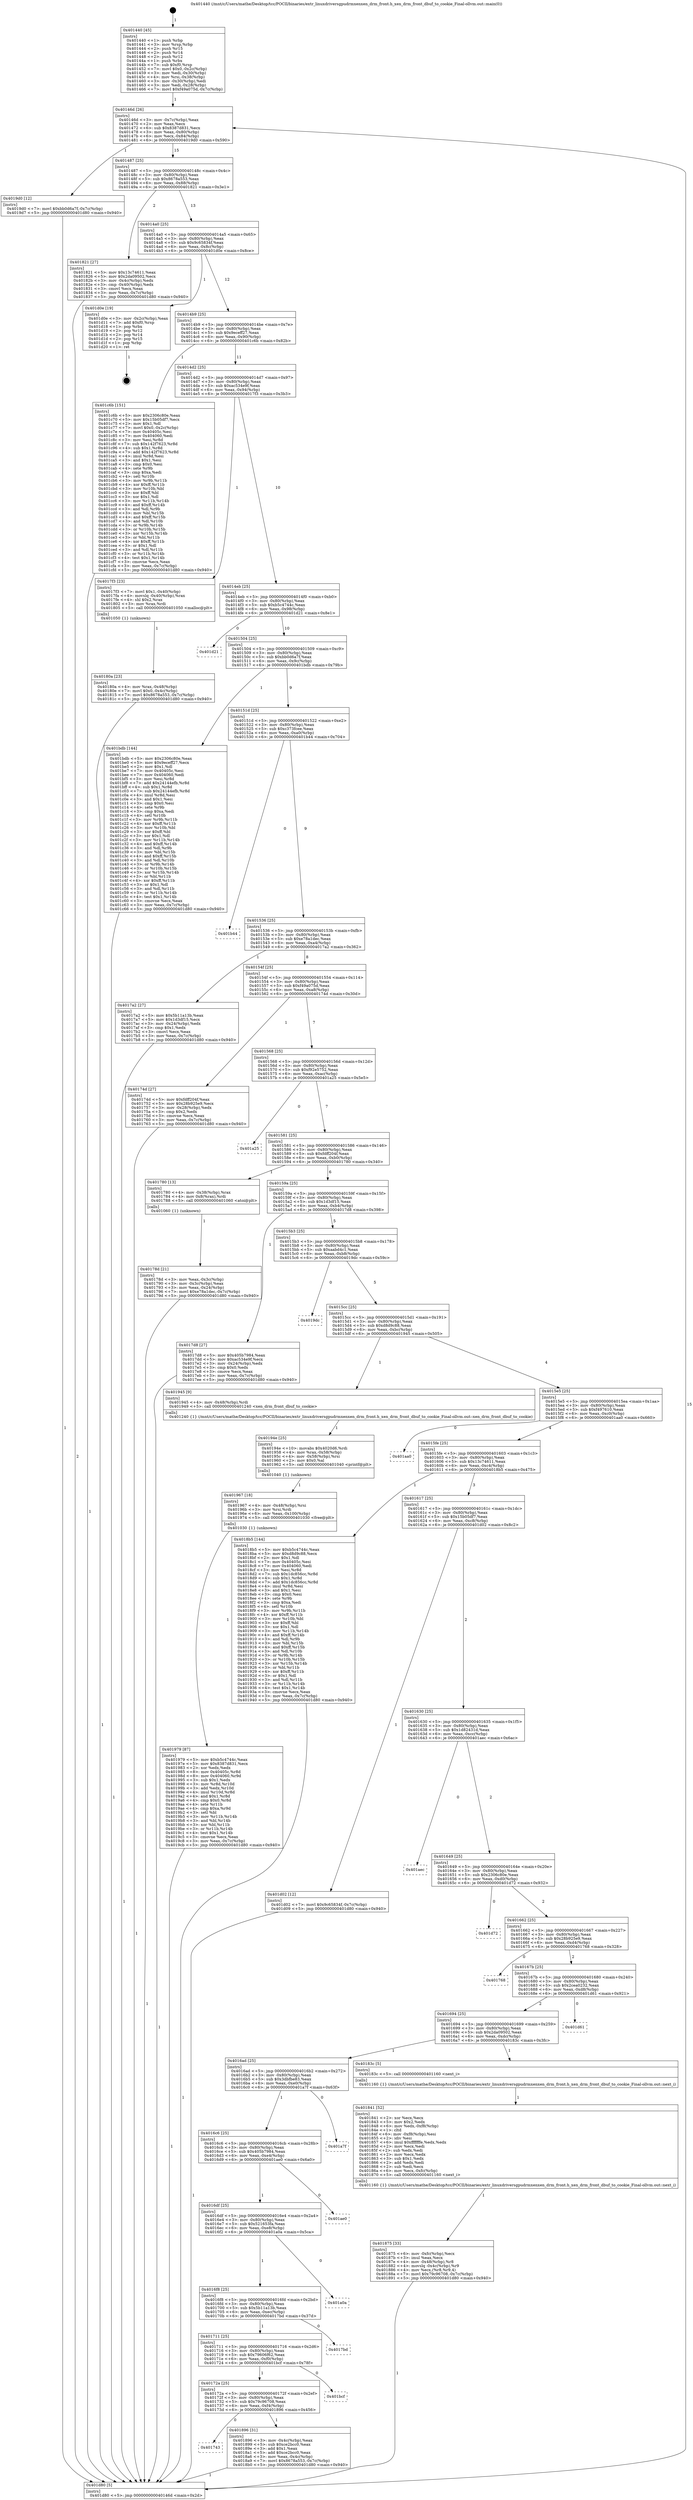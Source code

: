 digraph "0x401440" {
  label = "0x401440 (/mnt/c/Users/mathe/Desktop/tcc/POCII/binaries/extr_linuxdriversgpudrmxenxen_drm_front.h_xen_drm_front_dbuf_to_cookie_Final-ollvm.out::main(0))"
  labelloc = "t"
  node[shape=record]

  Entry [label="",width=0.3,height=0.3,shape=circle,fillcolor=black,style=filled]
  "0x40146d" [label="{
     0x40146d [26]\l
     | [instrs]\l
     &nbsp;&nbsp;0x40146d \<+3\>: mov -0x7c(%rbp),%eax\l
     &nbsp;&nbsp;0x401470 \<+2\>: mov %eax,%ecx\l
     &nbsp;&nbsp;0x401472 \<+6\>: sub $0x8387d831,%ecx\l
     &nbsp;&nbsp;0x401478 \<+3\>: mov %eax,-0x80(%rbp)\l
     &nbsp;&nbsp;0x40147b \<+6\>: mov %ecx,-0x84(%rbp)\l
     &nbsp;&nbsp;0x401481 \<+6\>: je 00000000004019d0 \<main+0x590\>\l
  }"]
  "0x4019d0" [label="{
     0x4019d0 [12]\l
     | [instrs]\l
     &nbsp;&nbsp;0x4019d0 \<+7\>: movl $0xbb0d6a7f,-0x7c(%rbp)\l
     &nbsp;&nbsp;0x4019d7 \<+5\>: jmp 0000000000401d80 \<main+0x940\>\l
  }"]
  "0x401487" [label="{
     0x401487 [25]\l
     | [instrs]\l
     &nbsp;&nbsp;0x401487 \<+5\>: jmp 000000000040148c \<main+0x4c\>\l
     &nbsp;&nbsp;0x40148c \<+3\>: mov -0x80(%rbp),%eax\l
     &nbsp;&nbsp;0x40148f \<+5\>: sub $0x8678a553,%eax\l
     &nbsp;&nbsp;0x401494 \<+6\>: mov %eax,-0x88(%rbp)\l
     &nbsp;&nbsp;0x40149a \<+6\>: je 0000000000401821 \<main+0x3e1\>\l
  }"]
  Exit [label="",width=0.3,height=0.3,shape=circle,fillcolor=black,style=filled,peripheries=2]
  "0x401821" [label="{
     0x401821 [27]\l
     | [instrs]\l
     &nbsp;&nbsp;0x401821 \<+5\>: mov $0x13c74611,%eax\l
     &nbsp;&nbsp;0x401826 \<+5\>: mov $0x2da09502,%ecx\l
     &nbsp;&nbsp;0x40182b \<+3\>: mov -0x4c(%rbp),%edx\l
     &nbsp;&nbsp;0x40182e \<+3\>: cmp -0x40(%rbp),%edx\l
     &nbsp;&nbsp;0x401831 \<+3\>: cmovl %ecx,%eax\l
     &nbsp;&nbsp;0x401834 \<+3\>: mov %eax,-0x7c(%rbp)\l
     &nbsp;&nbsp;0x401837 \<+5\>: jmp 0000000000401d80 \<main+0x940\>\l
  }"]
  "0x4014a0" [label="{
     0x4014a0 [25]\l
     | [instrs]\l
     &nbsp;&nbsp;0x4014a0 \<+5\>: jmp 00000000004014a5 \<main+0x65\>\l
     &nbsp;&nbsp;0x4014a5 \<+3\>: mov -0x80(%rbp),%eax\l
     &nbsp;&nbsp;0x4014a8 \<+5\>: sub $0x9c65834f,%eax\l
     &nbsp;&nbsp;0x4014ad \<+6\>: mov %eax,-0x8c(%rbp)\l
     &nbsp;&nbsp;0x4014b3 \<+6\>: je 0000000000401d0e \<main+0x8ce\>\l
  }"]
  "0x401979" [label="{
     0x401979 [87]\l
     | [instrs]\l
     &nbsp;&nbsp;0x401979 \<+5\>: mov $0xb5c4744c,%eax\l
     &nbsp;&nbsp;0x40197e \<+5\>: mov $0x8387d831,%ecx\l
     &nbsp;&nbsp;0x401983 \<+2\>: xor %edx,%edx\l
     &nbsp;&nbsp;0x401985 \<+8\>: mov 0x40405c,%r8d\l
     &nbsp;&nbsp;0x40198d \<+8\>: mov 0x404060,%r9d\l
     &nbsp;&nbsp;0x401995 \<+3\>: sub $0x1,%edx\l
     &nbsp;&nbsp;0x401998 \<+3\>: mov %r8d,%r10d\l
     &nbsp;&nbsp;0x40199b \<+3\>: add %edx,%r10d\l
     &nbsp;&nbsp;0x40199e \<+4\>: imul %r10d,%r8d\l
     &nbsp;&nbsp;0x4019a2 \<+4\>: and $0x1,%r8d\l
     &nbsp;&nbsp;0x4019a6 \<+4\>: cmp $0x0,%r8d\l
     &nbsp;&nbsp;0x4019aa \<+4\>: sete %r11b\l
     &nbsp;&nbsp;0x4019ae \<+4\>: cmp $0xa,%r9d\l
     &nbsp;&nbsp;0x4019b2 \<+3\>: setl %bl\l
     &nbsp;&nbsp;0x4019b5 \<+3\>: mov %r11b,%r14b\l
     &nbsp;&nbsp;0x4019b8 \<+3\>: and %bl,%r14b\l
     &nbsp;&nbsp;0x4019bb \<+3\>: xor %bl,%r11b\l
     &nbsp;&nbsp;0x4019be \<+3\>: or %r11b,%r14b\l
     &nbsp;&nbsp;0x4019c1 \<+4\>: test $0x1,%r14b\l
     &nbsp;&nbsp;0x4019c5 \<+3\>: cmovne %ecx,%eax\l
     &nbsp;&nbsp;0x4019c8 \<+3\>: mov %eax,-0x7c(%rbp)\l
     &nbsp;&nbsp;0x4019cb \<+5\>: jmp 0000000000401d80 \<main+0x940\>\l
  }"]
  "0x401d0e" [label="{
     0x401d0e [19]\l
     | [instrs]\l
     &nbsp;&nbsp;0x401d0e \<+3\>: mov -0x2c(%rbp),%eax\l
     &nbsp;&nbsp;0x401d11 \<+7\>: add $0xf0,%rsp\l
     &nbsp;&nbsp;0x401d18 \<+1\>: pop %rbx\l
     &nbsp;&nbsp;0x401d19 \<+2\>: pop %r12\l
     &nbsp;&nbsp;0x401d1b \<+2\>: pop %r14\l
     &nbsp;&nbsp;0x401d1d \<+2\>: pop %r15\l
     &nbsp;&nbsp;0x401d1f \<+1\>: pop %rbp\l
     &nbsp;&nbsp;0x401d20 \<+1\>: ret\l
  }"]
  "0x4014b9" [label="{
     0x4014b9 [25]\l
     | [instrs]\l
     &nbsp;&nbsp;0x4014b9 \<+5\>: jmp 00000000004014be \<main+0x7e\>\l
     &nbsp;&nbsp;0x4014be \<+3\>: mov -0x80(%rbp),%eax\l
     &nbsp;&nbsp;0x4014c1 \<+5\>: sub $0x9eceff27,%eax\l
     &nbsp;&nbsp;0x4014c6 \<+6\>: mov %eax,-0x90(%rbp)\l
     &nbsp;&nbsp;0x4014cc \<+6\>: je 0000000000401c6b \<main+0x82b\>\l
  }"]
  "0x401967" [label="{
     0x401967 [18]\l
     | [instrs]\l
     &nbsp;&nbsp;0x401967 \<+4\>: mov -0x48(%rbp),%rsi\l
     &nbsp;&nbsp;0x40196b \<+3\>: mov %rsi,%rdi\l
     &nbsp;&nbsp;0x40196e \<+6\>: mov %eax,-0x100(%rbp)\l
     &nbsp;&nbsp;0x401974 \<+5\>: call 0000000000401030 \<free@plt\>\l
     | [calls]\l
     &nbsp;&nbsp;0x401030 \{1\} (unknown)\l
  }"]
  "0x401c6b" [label="{
     0x401c6b [151]\l
     | [instrs]\l
     &nbsp;&nbsp;0x401c6b \<+5\>: mov $0x2306c80e,%eax\l
     &nbsp;&nbsp;0x401c70 \<+5\>: mov $0x15b05df7,%ecx\l
     &nbsp;&nbsp;0x401c75 \<+2\>: mov $0x1,%dl\l
     &nbsp;&nbsp;0x401c77 \<+7\>: movl $0x0,-0x2c(%rbp)\l
     &nbsp;&nbsp;0x401c7e \<+7\>: mov 0x40405c,%esi\l
     &nbsp;&nbsp;0x401c85 \<+7\>: mov 0x404060,%edi\l
     &nbsp;&nbsp;0x401c8c \<+3\>: mov %esi,%r8d\l
     &nbsp;&nbsp;0x401c8f \<+7\>: sub $0x142f7623,%r8d\l
     &nbsp;&nbsp;0x401c96 \<+4\>: sub $0x1,%r8d\l
     &nbsp;&nbsp;0x401c9a \<+7\>: add $0x142f7623,%r8d\l
     &nbsp;&nbsp;0x401ca1 \<+4\>: imul %r8d,%esi\l
     &nbsp;&nbsp;0x401ca5 \<+3\>: and $0x1,%esi\l
     &nbsp;&nbsp;0x401ca8 \<+3\>: cmp $0x0,%esi\l
     &nbsp;&nbsp;0x401cab \<+4\>: sete %r9b\l
     &nbsp;&nbsp;0x401caf \<+3\>: cmp $0xa,%edi\l
     &nbsp;&nbsp;0x401cb2 \<+4\>: setl %r10b\l
     &nbsp;&nbsp;0x401cb6 \<+3\>: mov %r9b,%r11b\l
     &nbsp;&nbsp;0x401cb9 \<+4\>: xor $0xff,%r11b\l
     &nbsp;&nbsp;0x401cbd \<+3\>: mov %r10b,%bl\l
     &nbsp;&nbsp;0x401cc0 \<+3\>: xor $0xff,%bl\l
     &nbsp;&nbsp;0x401cc3 \<+3\>: xor $0x1,%dl\l
     &nbsp;&nbsp;0x401cc6 \<+3\>: mov %r11b,%r14b\l
     &nbsp;&nbsp;0x401cc9 \<+4\>: and $0xff,%r14b\l
     &nbsp;&nbsp;0x401ccd \<+3\>: and %dl,%r9b\l
     &nbsp;&nbsp;0x401cd0 \<+3\>: mov %bl,%r15b\l
     &nbsp;&nbsp;0x401cd3 \<+4\>: and $0xff,%r15b\l
     &nbsp;&nbsp;0x401cd7 \<+3\>: and %dl,%r10b\l
     &nbsp;&nbsp;0x401cda \<+3\>: or %r9b,%r14b\l
     &nbsp;&nbsp;0x401cdd \<+3\>: or %r10b,%r15b\l
     &nbsp;&nbsp;0x401ce0 \<+3\>: xor %r15b,%r14b\l
     &nbsp;&nbsp;0x401ce3 \<+3\>: or %bl,%r11b\l
     &nbsp;&nbsp;0x401ce6 \<+4\>: xor $0xff,%r11b\l
     &nbsp;&nbsp;0x401cea \<+3\>: or $0x1,%dl\l
     &nbsp;&nbsp;0x401ced \<+3\>: and %dl,%r11b\l
     &nbsp;&nbsp;0x401cf0 \<+3\>: or %r11b,%r14b\l
     &nbsp;&nbsp;0x401cf3 \<+4\>: test $0x1,%r14b\l
     &nbsp;&nbsp;0x401cf7 \<+3\>: cmovne %ecx,%eax\l
     &nbsp;&nbsp;0x401cfa \<+3\>: mov %eax,-0x7c(%rbp)\l
     &nbsp;&nbsp;0x401cfd \<+5\>: jmp 0000000000401d80 \<main+0x940\>\l
  }"]
  "0x4014d2" [label="{
     0x4014d2 [25]\l
     | [instrs]\l
     &nbsp;&nbsp;0x4014d2 \<+5\>: jmp 00000000004014d7 \<main+0x97\>\l
     &nbsp;&nbsp;0x4014d7 \<+3\>: mov -0x80(%rbp),%eax\l
     &nbsp;&nbsp;0x4014da \<+5\>: sub $0xac534e9f,%eax\l
     &nbsp;&nbsp;0x4014df \<+6\>: mov %eax,-0x94(%rbp)\l
     &nbsp;&nbsp;0x4014e5 \<+6\>: je 00000000004017f3 \<main+0x3b3\>\l
  }"]
  "0x40194e" [label="{
     0x40194e [25]\l
     | [instrs]\l
     &nbsp;&nbsp;0x40194e \<+10\>: movabs $0x4020d6,%rdi\l
     &nbsp;&nbsp;0x401958 \<+4\>: mov %rax,-0x58(%rbp)\l
     &nbsp;&nbsp;0x40195c \<+4\>: mov -0x58(%rbp),%rsi\l
     &nbsp;&nbsp;0x401960 \<+2\>: mov $0x0,%al\l
     &nbsp;&nbsp;0x401962 \<+5\>: call 0000000000401040 \<printf@plt\>\l
     | [calls]\l
     &nbsp;&nbsp;0x401040 \{1\} (unknown)\l
  }"]
  "0x4017f3" [label="{
     0x4017f3 [23]\l
     | [instrs]\l
     &nbsp;&nbsp;0x4017f3 \<+7\>: movl $0x1,-0x40(%rbp)\l
     &nbsp;&nbsp;0x4017fa \<+4\>: movslq -0x40(%rbp),%rax\l
     &nbsp;&nbsp;0x4017fe \<+4\>: shl $0x2,%rax\l
     &nbsp;&nbsp;0x401802 \<+3\>: mov %rax,%rdi\l
     &nbsp;&nbsp;0x401805 \<+5\>: call 0000000000401050 \<malloc@plt\>\l
     | [calls]\l
     &nbsp;&nbsp;0x401050 \{1\} (unknown)\l
  }"]
  "0x4014eb" [label="{
     0x4014eb [25]\l
     | [instrs]\l
     &nbsp;&nbsp;0x4014eb \<+5\>: jmp 00000000004014f0 \<main+0xb0\>\l
     &nbsp;&nbsp;0x4014f0 \<+3\>: mov -0x80(%rbp),%eax\l
     &nbsp;&nbsp;0x4014f3 \<+5\>: sub $0xb5c4744c,%eax\l
     &nbsp;&nbsp;0x4014f8 \<+6\>: mov %eax,-0x98(%rbp)\l
     &nbsp;&nbsp;0x4014fe \<+6\>: je 0000000000401d21 \<main+0x8e1\>\l
  }"]
  "0x401743" [label="{
     0x401743\l
  }", style=dashed]
  "0x401d21" [label="{
     0x401d21\l
  }", style=dashed]
  "0x401504" [label="{
     0x401504 [25]\l
     | [instrs]\l
     &nbsp;&nbsp;0x401504 \<+5\>: jmp 0000000000401509 \<main+0xc9\>\l
     &nbsp;&nbsp;0x401509 \<+3\>: mov -0x80(%rbp),%eax\l
     &nbsp;&nbsp;0x40150c \<+5\>: sub $0xbb0d6a7f,%eax\l
     &nbsp;&nbsp;0x401511 \<+6\>: mov %eax,-0x9c(%rbp)\l
     &nbsp;&nbsp;0x401517 \<+6\>: je 0000000000401bdb \<main+0x79b\>\l
  }"]
  "0x401896" [label="{
     0x401896 [31]\l
     | [instrs]\l
     &nbsp;&nbsp;0x401896 \<+3\>: mov -0x4c(%rbp),%eax\l
     &nbsp;&nbsp;0x401899 \<+5\>: sub $0xce2bcc0,%eax\l
     &nbsp;&nbsp;0x40189e \<+3\>: add $0x1,%eax\l
     &nbsp;&nbsp;0x4018a1 \<+5\>: add $0xce2bcc0,%eax\l
     &nbsp;&nbsp;0x4018a6 \<+3\>: mov %eax,-0x4c(%rbp)\l
     &nbsp;&nbsp;0x4018a9 \<+7\>: movl $0x8678a553,-0x7c(%rbp)\l
     &nbsp;&nbsp;0x4018b0 \<+5\>: jmp 0000000000401d80 \<main+0x940\>\l
  }"]
  "0x401bdb" [label="{
     0x401bdb [144]\l
     | [instrs]\l
     &nbsp;&nbsp;0x401bdb \<+5\>: mov $0x2306c80e,%eax\l
     &nbsp;&nbsp;0x401be0 \<+5\>: mov $0x9eceff27,%ecx\l
     &nbsp;&nbsp;0x401be5 \<+2\>: mov $0x1,%dl\l
     &nbsp;&nbsp;0x401be7 \<+7\>: mov 0x40405c,%esi\l
     &nbsp;&nbsp;0x401bee \<+7\>: mov 0x404060,%edi\l
     &nbsp;&nbsp;0x401bf5 \<+3\>: mov %esi,%r8d\l
     &nbsp;&nbsp;0x401bf8 \<+7\>: add $0x24144efb,%r8d\l
     &nbsp;&nbsp;0x401bff \<+4\>: sub $0x1,%r8d\l
     &nbsp;&nbsp;0x401c03 \<+7\>: sub $0x24144efb,%r8d\l
     &nbsp;&nbsp;0x401c0a \<+4\>: imul %r8d,%esi\l
     &nbsp;&nbsp;0x401c0e \<+3\>: and $0x1,%esi\l
     &nbsp;&nbsp;0x401c11 \<+3\>: cmp $0x0,%esi\l
     &nbsp;&nbsp;0x401c14 \<+4\>: sete %r9b\l
     &nbsp;&nbsp;0x401c18 \<+3\>: cmp $0xa,%edi\l
     &nbsp;&nbsp;0x401c1b \<+4\>: setl %r10b\l
     &nbsp;&nbsp;0x401c1f \<+3\>: mov %r9b,%r11b\l
     &nbsp;&nbsp;0x401c22 \<+4\>: xor $0xff,%r11b\l
     &nbsp;&nbsp;0x401c26 \<+3\>: mov %r10b,%bl\l
     &nbsp;&nbsp;0x401c29 \<+3\>: xor $0xff,%bl\l
     &nbsp;&nbsp;0x401c2c \<+3\>: xor $0x1,%dl\l
     &nbsp;&nbsp;0x401c2f \<+3\>: mov %r11b,%r14b\l
     &nbsp;&nbsp;0x401c32 \<+4\>: and $0xff,%r14b\l
     &nbsp;&nbsp;0x401c36 \<+3\>: and %dl,%r9b\l
     &nbsp;&nbsp;0x401c39 \<+3\>: mov %bl,%r15b\l
     &nbsp;&nbsp;0x401c3c \<+4\>: and $0xff,%r15b\l
     &nbsp;&nbsp;0x401c40 \<+3\>: and %dl,%r10b\l
     &nbsp;&nbsp;0x401c43 \<+3\>: or %r9b,%r14b\l
     &nbsp;&nbsp;0x401c46 \<+3\>: or %r10b,%r15b\l
     &nbsp;&nbsp;0x401c49 \<+3\>: xor %r15b,%r14b\l
     &nbsp;&nbsp;0x401c4c \<+3\>: or %bl,%r11b\l
     &nbsp;&nbsp;0x401c4f \<+4\>: xor $0xff,%r11b\l
     &nbsp;&nbsp;0x401c53 \<+3\>: or $0x1,%dl\l
     &nbsp;&nbsp;0x401c56 \<+3\>: and %dl,%r11b\l
     &nbsp;&nbsp;0x401c59 \<+3\>: or %r11b,%r14b\l
     &nbsp;&nbsp;0x401c5c \<+4\>: test $0x1,%r14b\l
     &nbsp;&nbsp;0x401c60 \<+3\>: cmovne %ecx,%eax\l
     &nbsp;&nbsp;0x401c63 \<+3\>: mov %eax,-0x7c(%rbp)\l
     &nbsp;&nbsp;0x401c66 \<+5\>: jmp 0000000000401d80 \<main+0x940\>\l
  }"]
  "0x40151d" [label="{
     0x40151d [25]\l
     | [instrs]\l
     &nbsp;&nbsp;0x40151d \<+5\>: jmp 0000000000401522 \<main+0xe2\>\l
     &nbsp;&nbsp;0x401522 \<+3\>: mov -0x80(%rbp),%eax\l
     &nbsp;&nbsp;0x401525 \<+5\>: sub $0xc373fcee,%eax\l
     &nbsp;&nbsp;0x40152a \<+6\>: mov %eax,-0xa0(%rbp)\l
     &nbsp;&nbsp;0x401530 \<+6\>: je 0000000000401b44 \<main+0x704\>\l
  }"]
  "0x40172a" [label="{
     0x40172a [25]\l
     | [instrs]\l
     &nbsp;&nbsp;0x40172a \<+5\>: jmp 000000000040172f \<main+0x2ef\>\l
     &nbsp;&nbsp;0x40172f \<+3\>: mov -0x80(%rbp),%eax\l
     &nbsp;&nbsp;0x401732 \<+5\>: sub $0x79c96708,%eax\l
     &nbsp;&nbsp;0x401737 \<+6\>: mov %eax,-0xf4(%rbp)\l
     &nbsp;&nbsp;0x40173d \<+6\>: je 0000000000401896 \<main+0x456\>\l
  }"]
  "0x401b44" [label="{
     0x401b44\l
  }", style=dashed]
  "0x401536" [label="{
     0x401536 [25]\l
     | [instrs]\l
     &nbsp;&nbsp;0x401536 \<+5\>: jmp 000000000040153b \<main+0xfb\>\l
     &nbsp;&nbsp;0x40153b \<+3\>: mov -0x80(%rbp),%eax\l
     &nbsp;&nbsp;0x40153e \<+5\>: sub $0xe78a1dec,%eax\l
     &nbsp;&nbsp;0x401543 \<+6\>: mov %eax,-0xa4(%rbp)\l
     &nbsp;&nbsp;0x401549 \<+6\>: je 00000000004017a2 \<main+0x362\>\l
  }"]
  "0x401bcf" [label="{
     0x401bcf\l
  }", style=dashed]
  "0x4017a2" [label="{
     0x4017a2 [27]\l
     | [instrs]\l
     &nbsp;&nbsp;0x4017a2 \<+5\>: mov $0x5b11a13b,%eax\l
     &nbsp;&nbsp;0x4017a7 \<+5\>: mov $0x1d3df15,%ecx\l
     &nbsp;&nbsp;0x4017ac \<+3\>: mov -0x24(%rbp),%edx\l
     &nbsp;&nbsp;0x4017af \<+3\>: cmp $0x1,%edx\l
     &nbsp;&nbsp;0x4017b2 \<+3\>: cmovl %ecx,%eax\l
     &nbsp;&nbsp;0x4017b5 \<+3\>: mov %eax,-0x7c(%rbp)\l
     &nbsp;&nbsp;0x4017b8 \<+5\>: jmp 0000000000401d80 \<main+0x940\>\l
  }"]
  "0x40154f" [label="{
     0x40154f [25]\l
     | [instrs]\l
     &nbsp;&nbsp;0x40154f \<+5\>: jmp 0000000000401554 \<main+0x114\>\l
     &nbsp;&nbsp;0x401554 \<+3\>: mov -0x80(%rbp),%eax\l
     &nbsp;&nbsp;0x401557 \<+5\>: sub $0xf49a075d,%eax\l
     &nbsp;&nbsp;0x40155c \<+6\>: mov %eax,-0xa8(%rbp)\l
     &nbsp;&nbsp;0x401562 \<+6\>: je 000000000040174d \<main+0x30d\>\l
  }"]
  "0x401711" [label="{
     0x401711 [25]\l
     | [instrs]\l
     &nbsp;&nbsp;0x401711 \<+5\>: jmp 0000000000401716 \<main+0x2d6\>\l
     &nbsp;&nbsp;0x401716 \<+3\>: mov -0x80(%rbp),%eax\l
     &nbsp;&nbsp;0x401719 \<+5\>: sub $0x79606f62,%eax\l
     &nbsp;&nbsp;0x40171e \<+6\>: mov %eax,-0xf0(%rbp)\l
     &nbsp;&nbsp;0x401724 \<+6\>: je 0000000000401bcf \<main+0x78f\>\l
  }"]
  "0x40174d" [label="{
     0x40174d [27]\l
     | [instrs]\l
     &nbsp;&nbsp;0x40174d \<+5\>: mov $0xfdff204f,%eax\l
     &nbsp;&nbsp;0x401752 \<+5\>: mov $0x28b925e9,%ecx\l
     &nbsp;&nbsp;0x401757 \<+3\>: mov -0x28(%rbp),%edx\l
     &nbsp;&nbsp;0x40175a \<+3\>: cmp $0x2,%edx\l
     &nbsp;&nbsp;0x40175d \<+3\>: cmovne %ecx,%eax\l
     &nbsp;&nbsp;0x401760 \<+3\>: mov %eax,-0x7c(%rbp)\l
     &nbsp;&nbsp;0x401763 \<+5\>: jmp 0000000000401d80 \<main+0x940\>\l
  }"]
  "0x401568" [label="{
     0x401568 [25]\l
     | [instrs]\l
     &nbsp;&nbsp;0x401568 \<+5\>: jmp 000000000040156d \<main+0x12d\>\l
     &nbsp;&nbsp;0x40156d \<+3\>: mov -0x80(%rbp),%eax\l
     &nbsp;&nbsp;0x401570 \<+5\>: sub $0xf92e5752,%eax\l
     &nbsp;&nbsp;0x401575 \<+6\>: mov %eax,-0xac(%rbp)\l
     &nbsp;&nbsp;0x40157b \<+6\>: je 0000000000401a25 \<main+0x5e5\>\l
  }"]
  "0x401d80" [label="{
     0x401d80 [5]\l
     | [instrs]\l
     &nbsp;&nbsp;0x401d80 \<+5\>: jmp 000000000040146d \<main+0x2d\>\l
  }"]
  "0x401440" [label="{
     0x401440 [45]\l
     | [instrs]\l
     &nbsp;&nbsp;0x401440 \<+1\>: push %rbp\l
     &nbsp;&nbsp;0x401441 \<+3\>: mov %rsp,%rbp\l
     &nbsp;&nbsp;0x401444 \<+2\>: push %r15\l
     &nbsp;&nbsp;0x401446 \<+2\>: push %r14\l
     &nbsp;&nbsp;0x401448 \<+2\>: push %r12\l
     &nbsp;&nbsp;0x40144a \<+1\>: push %rbx\l
     &nbsp;&nbsp;0x40144b \<+7\>: sub $0xf0,%rsp\l
     &nbsp;&nbsp;0x401452 \<+7\>: movl $0x0,-0x2c(%rbp)\l
     &nbsp;&nbsp;0x401459 \<+3\>: mov %edi,-0x30(%rbp)\l
     &nbsp;&nbsp;0x40145c \<+4\>: mov %rsi,-0x38(%rbp)\l
     &nbsp;&nbsp;0x401460 \<+3\>: mov -0x30(%rbp),%edi\l
     &nbsp;&nbsp;0x401463 \<+3\>: mov %edi,-0x28(%rbp)\l
     &nbsp;&nbsp;0x401466 \<+7\>: movl $0xf49a075d,-0x7c(%rbp)\l
  }"]
  "0x4017bd" [label="{
     0x4017bd\l
  }", style=dashed]
  "0x401a25" [label="{
     0x401a25\l
  }", style=dashed]
  "0x401581" [label="{
     0x401581 [25]\l
     | [instrs]\l
     &nbsp;&nbsp;0x401581 \<+5\>: jmp 0000000000401586 \<main+0x146\>\l
     &nbsp;&nbsp;0x401586 \<+3\>: mov -0x80(%rbp),%eax\l
     &nbsp;&nbsp;0x401589 \<+5\>: sub $0xfdff204f,%eax\l
     &nbsp;&nbsp;0x40158e \<+6\>: mov %eax,-0xb0(%rbp)\l
     &nbsp;&nbsp;0x401594 \<+6\>: je 0000000000401780 \<main+0x340\>\l
  }"]
  "0x4016f8" [label="{
     0x4016f8 [25]\l
     | [instrs]\l
     &nbsp;&nbsp;0x4016f8 \<+5\>: jmp 00000000004016fd \<main+0x2bd\>\l
     &nbsp;&nbsp;0x4016fd \<+3\>: mov -0x80(%rbp),%eax\l
     &nbsp;&nbsp;0x401700 \<+5\>: sub $0x5b11a13b,%eax\l
     &nbsp;&nbsp;0x401705 \<+6\>: mov %eax,-0xec(%rbp)\l
     &nbsp;&nbsp;0x40170b \<+6\>: je 00000000004017bd \<main+0x37d\>\l
  }"]
  "0x401780" [label="{
     0x401780 [13]\l
     | [instrs]\l
     &nbsp;&nbsp;0x401780 \<+4\>: mov -0x38(%rbp),%rax\l
     &nbsp;&nbsp;0x401784 \<+4\>: mov 0x8(%rax),%rdi\l
     &nbsp;&nbsp;0x401788 \<+5\>: call 0000000000401060 \<atoi@plt\>\l
     | [calls]\l
     &nbsp;&nbsp;0x401060 \{1\} (unknown)\l
  }"]
  "0x40159a" [label="{
     0x40159a [25]\l
     | [instrs]\l
     &nbsp;&nbsp;0x40159a \<+5\>: jmp 000000000040159f \<main+0x15f\>\l
     &nbsp;&nbsp;0x40159f \<+3\>: mov -0x80(%rbp),%eax\l
     &nbsp;&nbsp;0x4015a2 \<+5\>: sub $0x1d3df15,%eax\l
     &nbsp;&nbsp;0x4015a7 \<+6\>: mov %eax,-0xb4(%rbp)\l
     &nbsp;&nbsp;0x4015ad \<+6\>: je 00000000004017d8 \<main+0x398\>\l
  }"]
  "0x40178d" [label="{
     0x40178d [21]\l
     | [instrs]\l
     &nbsp;&nbsp;0x40178d \<+3\>: mov %eax,-0x3c(%rbp)\l
     &nbsp;&nbsp;0x401790 \<+3\>: mov -0x3c(%rbp),%eax\l
     &nbsp;&nbsp;0x401793 \<+3\>: mov %eax,-0x24(%rbp)\l
     &nbsp;&nbsp;0x401796 \<+7\>: movl $0xe78a1dec,-0x7c(%rbp)\l
     &nbsp;&nbsp;0x40179d \<+5\>: jmp 0000000000401d80 \<main+0x940\>\l
  }"]
  "0x401a0a" [label="{
     0x401a0a\l
  }", style=dashed]
  "0x4017d8" [label="{
     0x4017d8 [27]\l
     | [instrs]\l
     &nbsp;&nbsp;0x4017d8 \<+5\>: mov $0x405b7984,%eax\l
     &nbsp;&nbsp;0x4017dd \<+5\>: mov $0xac534e9f,%ecx\l
     &nbsp;&nbsp;0x4017e2 \<+3\>: mov -0x24(%rbp),%edx\l
     &nbsp;&nbsp;0x4017e5 \<+3\>: cmp $0x0,%edx\l
     &nbsp;&nbsp;0x4017e8 \<+3\>: cmove %ecx,%eax\l
     &nbsp;&nbsp;0x4017eb \<+3\>: mov %eax,-0x7c(%rbp)\l
     &nbsp;&nbsp;0x4017ee \<+5\>: jmp 0000000000401d80 \<main+0x940\>\l
  }"]
  "0x4015b3" [label="{
     0x4015b3 [25]\l
     | [instrs]\l
     &nbsp;&nbsp;0x4015b3 \<+5\>: jmp 00000000004015b8 \<main+0x178\>\l
     &nbsp;&nbsp;0x4015b8 \<+3\>: mov -0x80(%rbp),%eax\l
     &nbsp;&nbsp;0x4015bb \<+5\>: sub $0xaabd4c1,%eax\l
     &nbsp;&nbsp;0x4015c0 \<+6\>: mov %eax,-0xb8(%rbp)\l
     &nbsp;&nbsp;0x4015c6 \<+6\>: je 00000000004019dc \<main+0x59c\>\l
  }"]
  "0x40180a" [label="{
     0x40180a [23]\l
     | [instrs]\l
     &nbsp;&nbsp;0x40180a \<+4\>: mov %rax,-0x48(%rbp)\l
     &nbsp;&nbsp;0x40180e \<+7\>: movl $0x0,-0x4c(%rbp)\l
     &nbsp;&nbsp;0x401815 \<+7\>: movl $0x8678a553,-0x7c(%rbp)\l
     &nbsp;&nbsp;0x40181c \<+5\>: jmp 0000000000401d80 \<main+0x940\>\l
  }"]
  "0x4016df" [label="{
     0x4016df [25]\l
     | [instrs]\l
     &nbsp;&nbsp;0x4016df \<+5\>: jmp 00000000004016e4 \<main+0x2a4\>\l
     &nbsp;&nbsp;0x4016e4 \<+3\>: mov -0x80(%rbp),%eax\l
     &nbsp;&nbsp;0x4016e7 \<+5\>: sub $0x521653fa,%eax\l
     &nbsp;&nbsp;0x4016ec \<+6\>: mov %eax,-0xe8(%rbp)\l
     &nbsp;&nbsp;0x4016f2 \<+6\>: je 0000000000401a0a \<main+0x5ca\>\l
  }"]
  "0x4019dc" [label="{
     0x4019dc\l
  }", style=dashed]
  "0x4015cc" [label="{
     0x4015cc [25]\l
     | [instrs]\l
     &nbsp;&nbsp;0x4015cc \<+5\>: jmp 00000000004015d1 \<main+0x191\>\l
     &nbsp;&nbsp;0x4015d1 \<+3\>: mov -0x80(%rbp),%eax\l
     &nbsp;&nbsp;0x4015d4 \<+5\>: sub $0xd8d9c88,%eax\l
     &nbsp;&nbsp;0x4015d9 \<+6\>: mov %eax,-0xbc(%rbp)\l
     &nbsp;&nbsp;0x4015df \<+6\>: je 0000000000401945 \<main+0x505\>\l
  }"]
  "0x401ae0" [label="{
     0x401ae0\l
  }", style=dashed]
  "0x401945" [label="{
     0x401945 [9]\l
     | [instrs]\l
     &nbsp;&nbsp;0x401945 \<+4\>: mov -0x48(%rbp),%rdi\l
     &nbsp;&nbsp;0x401949 \<+5\>: call 0000000000401240 \<xen_drm_front_dbuf_to_cookie\>\l
     | [calls]\l
     &nbsp;&nbsp;0x401240 \{1\} (/mnt/c/Users/mathe/Desktop/tcc/POCII/binaries/extr_linuxdriversgpudrmxenxen_drm_front.h_xen_drm_front_dbuf_to_cookie_Final-ollvm.out::xen_drm_front_dbuf_to_cookie)\l
  }"]
  "0x4015e5" [label="{
     0x4015e5 [25]\l
     | [instrs]\l
     &nbsp;&nbsp;0x4015e5 \<+5\>: jmp 00000000004015ea \<main+0x1aa\>\l
     &nbsp;&nbsp;0x4015ea \<+3\>: mov -0x80(%rbp),%eax\l
     &nbsp;&nbsp;0x4015ed \<+5\>: sub $0xf497610,%eax\l
     &nbsp;&nbsp;0x4015f2 \<+6\>: mov %eax,-0xc0(%rbp)\l
     &nbsp;&nbsp;0x4015f8 \<+6\>: je 0000000000401aa0 \<main+0x660\>\l
  }"]
  "0x4016c6" [label="{
     0x4016c6 [25]\l
     | [instrs]\l
     &nbsp;&nbsp;0x4016c6 \<+5\>: jmp 00000000004016cb \<main+0x28b\>\l
     &nbsp;&nbsp;0x4016cb \<+3\>: mov -0x80(%rbp),%eax\l
     &nbsp;&nbsp;0x4016ce \<+5\>: sub $0x405b7984,%eax\l
     &nbsp;&nbsp;0x4016d3 \<+6\>: mov %eax,-0xe4(%rbp)\l
     &nbsp;&nbsp;0x4016d9 \<+6\>: je 0000000000401ae0 \<main+0x6a0\>\l
  }"]
  "0x401aa0" [label="{
     0x401aa0\l
  }", style=dashed]
  "0x4015fe" [label="{
     0x4015fe [25]\l
     | [instrs]\l
     &nbsp;&nbsp;0x4015fe \<+5\>: jmp 0000000000401603 \<main+0x1c3\>\l
     &nbsp;&nbsp;0x401603 \<+3\>: mov -0x80(%rbp),%eax\l
     &nbsp;&nbsp;0x401606 \<+5\>: sub $0x13c74611,%eax\l
     &nbsp;&nbsp;0x40160b \<+6\>: mov %eax,-0xc4(%rbp)\l
     &nbsp;&nbsp;0x401611 \<+6\>: je 00000000004018b5 \<main+0x475\>\l
  }"]
  "0x401a7f" [label="{
     0x401a7f\l
  }", style=dashed]
  "0x4018b5" [label="{
     0x4018b5 [144]\l
     | [instrs]\l
     &nbsp;&nbsp;0x4018b5 \<+5\>: mov $0xb5c4744c,%eax\l
     &nbsp;&nbsp;0x4018ba \<+5\>: mov $0xd8d9c88,%ecx\l
     &nbsp;&nbsp;0x4018bf \<+2\>: mov $0x1,%dl\l
     &nbsp;&nbsp;0x4018c1 \<+7\>: mov 0x40405c,%esi\l
     &nbsp;&nbsp;0x4018c8 \<+7\>: mov 0x404060,%edi\l
     &nbsp;&nbsp;0x4018cf \<+3\>: mov %esi,%r8d\l
     &nbsp;&nbsp;0x4018d2 \<+7\>: sub $0x1dc856cc,%r8d\l
     &nbsp;&nbsp;0x4018d9 \<+4\>: sub $0x1,%r8d\l
     &nbsp;&nbsp;0x4018dd \<+7\>: add $0x1dc856cc,%r8d\l
     &nbsp;&nbsp;0x4018e4 \<+4\>: imul %r8d,%esi\l
     &nbsp;&nbsp;0x4018e8 \<+3\>: and $0x1,%esi\l
     &nbsp;&nbsp;0x4018eb \<+3\>: cmp $0x0,%esi\l
     &nbsp;&nbsp;0x4018ee \<+4\>: sete %r9b\l
     &nbsp;&nbsp;0x4018f2 \<+3\>: cmp $0xa,%edi\l
     &nbsp;&nbsp;0x4018f5 \<+4\>: setl %r10b\l
     &nbsp;&nbsp;0x4018f9 \<+3\>: mov %r9b,%r11b\l
     &nbsp;&nbsp;0x4018fc \<+4\>: xor $0xff,%r11b\l
     &nbsp;&nbsp;0x401900 \<+3\>: mov %r10b,%bl\l
     &nbsp;&nbsp;0x401903 \<+3\>: xor $0xff,%bl\l
     &nbsp;&nbsp;0x401906 \<+3\>: xor $0x1,%dl\l
     &nbsp;&nbsp;0x401909 \<+3\>: mov %r11b,%r14b\l
     &nbsp;&nbsp;0x40190c \<+4\>: and $0xff,%r14b\l
     &nbsp;&nbsp;0x401910 \<+3\>: and %dl,%r9b\l
     &nbsp;&nbsp;0x401913 \<+3\>: mov %bl,%r15b\l
     &nbsp;&nbsp;0x401916 \<+4\>: and $0xff,%r15b\l
     &nbsp;&nbsp;0x40191a \<+3\>: and %dl,%r10b\l
     &nbsp;&nbsp;0x40191d \<+3\>: or %r9b,%r14b\l
     &nbsp;&nbsp;0x401920 \<+3\>: or %r10b,%r15b\l
     &nbsp;&nbsp;0x401923 \<+3\>: xor %r15b,%r14b\l
     &nbsp;&nbsp;0x401926 \<+3\>: or %bl,%r11b\l
     &nbsp;&nbsp;0x401929 \<+4\>: xor $0xff,%r11b\l
     &nbsp;&nbsp;0x40192d \<+3\>: or $0x1,%dl\l
     &nbsp;&nbsp;0x401930 \<+3\>: and %dl,%r11b\l
     &nbsp;&nbsp;0x401933 \<+3\>: or %r11b,%r14b\l
     &nbsp;&nbsp;0x401936 \<+4\>: test $0x1,%r14b\l
     &nbsp;&nbsp;0x40193a \<+3\>: cmovne %ecx,%eax\l
     &nbsp;&nbsp;0x40193d \<+3\>: mov %eax,-0x7c(%rbp)\l
     &nbsp;&nbsp;0x401940 \<+5\>: jmp 0000000000401d80 \<main+0x940\>\l
  }"]
  "0x401617" [label="{
     0x401617 [25]\l
     | [instrs]\l
     &nbsp;&nbsp;0x401617 \<+5\>: jmp 000000000040161c \<main+0x1dc\>\l
     &nbsp;&nbsp;0x40161c \<+3\>: mov -0x80(%rbp),%eax\l
     &nbsp;&nbsp;0x40161f \<+5\>: sub $0x15b05df7,%eax\l
     &nbsp;&nbsp;0x401624 \<+6\>: mov %eax,-0xc8(%rbp)\l
     &nbsp;&nbsp;0x40162a \<+6\>: je 0000000000401d02 \<main+0x8c2\>\l
  }"]
  "0x401875" [label="{
     0x401875 [33]\l
     | [instrs]\l
     &nbsp;&nbsp;0x401875 \<+6\>: mov -0xfc(%rbp),%ecx\l
     &nbsp;&nbsp;0x40187b \<+3\>: imul %eax,%ecx\l
     &nbsp;&nbsp;0x40187e \<+4\>: mov -0x48(%rbp),%r8\l
     &nbsp;&nbsp;0x401882 \<+4\>: movslq -0x4c(%rbp),%r9\l
     &nbsp;&nbsp;0x401886 \<+4\>: mov %ecx,(%r8,%r9,4)\l
     &nbsp;&nbsp;0x40188a \<+7\>: movl $0x79c96708,-0x7c(%rbp)\l
     &nbsp;&nbsp;0x401891 \<+5\>: jmp 0000000000401d80 \<main+0x940\>\l
  }"]
  "0x401d02" [label="{
     0x401d02 [12]\l
     | [instrs]\l
     &nbsp;&nbsp;0x401d02 \<+7\>: movl $0x9c65834f,-0x7c(%rbp)\l
     &nbsp;&nbsp;0x401d09 \<+5\>: jmp 0000000000401d80 \<main+0x940\>\l
  }"]
  "0x401630" [label="{
     0x401630 [25]\l
     | [instrs]\l
     &nbsp;&nbsp;0x401630 \<+5\>: jmp 0000000000401635 \<main+0x1f5\>\l
     &nbsp;&nbsp;0x401635 \<+3\>: mov -0x80(%rbp),%eax\l
     &nbsp;&nbsp;0x401638 \<+5\>: sub $0x1d82431d,%eax\l
     &nbsp;&nbsp;0x40163d \<+6\>: mov %eax,-0xcc(%rbp)\l
     &nbsp;&nbsp;0x401643 \<+6\>: je 0000000000401aec \<main+0x6ac\>\l
  }"]
  "0x401841" [label="{
     0x401841 [52]\l
     | [instrs]\l
     &nbsp;&nbsp;0x401841 \<+2\>: xor %ecx,%ecx\l
     &nbsp;&nbsp;0x401843 \<+5\>: mov $0x2,%edx\l
     &nbsp;&nbsp;0x401848 \<+6\>: mov %edx,-0xf8(%rbp)\l
     &nbsp;&nbsp;0x40184e \<+1\>: cltd\l
     &nbsp;&nbsp;0x40184f \<+6\>: mov -0xf8(%rbp),%esi\l
     &nbsp;&nbsp;0x401855 \<+2\>: idiv %esi\l
     &nbsp;&nbsp;0x401857 \<+6\>: imul $0xfffffffe,%edx,%edx\l
     &nbsp;&nbsp;0x40185d \<+2\>: mov %ecx,%edi\l
     &nbsp;&nbsp;0x40185f \<+2\>: sub %edx,%edi\l
     &nbsp;&nbsp;0x401861 \<+2\>: mov %ecx,%edx\l
     &nbsp;&nbsp;0x401863 \<+3\>: sub $0x1,%edx\l
     &nbsp;&nbsp;0x401866 \<+2\>: add %edx,%edi\l
     &nbsp;&nbsp;0x401868 \<+2\>: sub %edi,%ecx\l
     &nbsp;&nbsp;0x40186a \<+6\>: mov %ecx,-0xfc(%rbp)\l
     &nbsp;&nbsp;0x401870 \<+5\>: call 0000000000401160 \<next_i\>\l
     | [calls]\l
     &nbsp;&nbsp;0x401160 \{1\} (/mnt/c/Users/mathe/Desktop/tcc/POCII/binaries/extr_linuxdriversgpudrmxenxen_drm_front.h_xen_drm_front_dbuf_to_cookie_Final-ollvm.out::next_i)\l
  }"]
  "0x401aec" [label="{
     0x401aec\l
  }", style=dashed]
  "0x401649" [label="{
     0x401649 [25]\l
     | [instrs]\l
     &nbsp;&nbsp;0x401649 \<+5\>: jmp 000000000040164e \<main+0x20e\>\l
     &nbsp;&nbsp;0x40164e \<+3\>: mov -0x80(%rbp),%eax\l
     &nbsp;&nbsp;0x401651 \<+5\>: sub $0x2306c80e,%eax\l
     &nbsp;&nbsp;0x401656 \<+6\>: mov %eax,-0xd0(%rbp)\l
     &nbsp;&nbsp;0x40165c \<+6\>: je 0000000000401d72 \<main+0x932\>\l
  }"]
  "0x4016ad" [label="{
     0x4016ad [25]\l
     | [instrs]\l
     &nbsp;&nbsp;0x4016ad \<+5\>: jmp 00000000004016b2 \<main+0x272\>\l
     &nbsp;&nbsp;0x4016b2 \<+3\>: mov -0x80(%rbp),%eax\l
     &nbsp;&nbsp;0x4016b5 \<+5\>: sub $0x3dbfbe83,%eax\l
     &nbsp;&nbsp;0x4016ba \<+6\>: mov %eax,-0xe0(%rbp)\l
     &nbsp;&nbsp;0x4016c0 \<+6\>: je 0000000000401a7f \<main+0x63f\>\l
  }"]
  "0x401d72" [label="{
     0x401d72\l
  }", style=dashed]
  "0x401662" [label="{
     0x401662 [25]\l
     | [instrs]\l
     &nbsp;&nbsp;0x401662 \<+5\>: jmp 0000000000401667 \<main+0x227\>\l
     &nbsp;&nbsp;0x401667 \<+3\>: mov -0x80(%rbp),%eax\l
     &nbsp;&nbsp;0x40166a \<+5\>: sub $0x28b925e9,%eax\l
     &nbsp;&nbsp;0x40166f \<+6\>: mov %eax,-0xd4(%rbp)\l
     &nbsp;&nbsp;0x401675 \<+6\>: je 0000000000401768 \<main+0x328\>\l
  }"]
  "0x40183c" [label="{
     0x40183c [5]\l
     | [instrs]\l
     &nbsp;&nbsp;0x40183c \<+5\>: call 0000000000401160 \<next_i\>\l
     | [calls]\l
     &nbsp;&nbsp;0x401160 \{1\} (/mnt/c/Users/mathe/Desktop/tcc/POCII/binaries/extr_linuxdriversgpudrmxenxen_drm_front.h_xen_drm_front_dbuf_to_cookie_Final-ollvm.out::next_i)\l
  }"]
  "0x401768" [label="{
     0x401768\l
  }", style=dashed]
  "0x40167b" [label="{
     0x40167b [25]\l
     | [instrs]\l
     &nbsp;&nbsp;0x40167b \<+5\>: jmp 0000000000401680 \<main+0x240\>\l
     &nbsp;&nbsp;0x401680 \<+3\>: mov -0x80(%rbp),%eax\l
     &nbsp;&nbsp;0x401683 \<+5\>: sub $0x2cea0232,%eax\l
     &nbsp;&nbsp;0x401688 \<+6\>: mov %eax,-0xd8(%rbp)\l
     &nbsp;&nbsp;0x40168e \<+6\>: je 0000000000401d61 \<main+0x921\>\l
  }"]
  "0x401694" [label="{
     0x401694 [25]\l
     | [instrs]\l
     &nbsp;&nbsp;0x401694 \<+5\>: jmp 0000000000401699 \<main+0x259\>\l
     &nbsp;&nbsp;0x401699 \<+3\>: mov -0x80(%rbp),%eax\l
     &nbsp;&nbsp;0x40169c \<+5\>: sub $0x2da09502,%eax\l
     &nbsp;&nbsp;0x4016a1 \<+6\>: mov %eax,-0xdc(%rbp)\l
     &nbsp;&nbsp;0x4016a7 \<+6\>: je 000000000040183c \<main+0x3fc\>\l
  }"]
  "0x401d61" [label="{
     0x401d61\l
  }", style=dashed]
  Entry -> "0x401440" [label=" 1"]
  "0x40146d" -> "0x4019d0" [label=" 1"]
  "0x40146d" -> "0x401487" [label=" 15"]
  "0x401d0e" -> Exit [label=" 1"]
  "0x401487" -> "0x401821" [label=" 2"]
  "0x401487" -> "0x4014a0" [label=" 13"]
  "0x401d02" -> "0x401d80" [label=" 1"]
  "0x4014a0" -> "0x401d0e" [label=" 1"]
  "0x4014a0" -> "0x4014b9" [label=" 12"]
  "0x401c6b" -> "0x401d80" [label=" 1"]
  "0x4014b9" -> "0x401c6b" [label=" 1"]
  "0x4014b9" -> "0x4014d2" [label=" 11"]
  "0x401bdb" -> "0x401d80" [label=" 1"]
  "0x4014d2" -> "0x4017f3" [label=" 1"]
  "0x4014d2" -> "0x4014eb" [label=" 10"]
  "0x4019d0" -> "0x401d80" [label=" 1"]
  "0x4014eb" -> "0x401d21" [label=" 0"]
  "0x4014eb" -> "0x401504" [label=" 10"]
  "0x401979" -> "0x401d80" [label=" 1"]
  "0x401504" -> "0x401bdb" [label=" 1"]
  "0x401504" -> "0x40151d" [label=" 9"]
  "0x401967" -> "0x401979" [label=" 1"]
  "0x40151d" -> "0x401b44" [label=" 0"]
  "0x40151d" -> "0x401536" [label=" 9"]
  "0x401945" -> "0x40194e" [label=" 1"]
  "0x401536" -> "0x4017a2" [label=" 1"]
  "0x401536" -> "0x40154f" [label=" 8"]
  "0x4018b5" -> "0x401d80" [label=" 1"]
  "0x40154f" -> "0x40174d" [label=" 1"]
  "0x40154f" -> "0x401568" [label=" 7"]
  "0x40174d" -> "0x401d80" [label=" 1"]
  "0x401440" -> "0x40146d" [label=" 1"]
  "0x401d80" -> "0x40146d" [label=" 15"]
  "0x40172a" -> "0x401743" [label=" 0"]
  "0x401568" -> "0x401a25" [label=" 0"]
  "0x401568" -> "0x401581" [label=" 7"]
  "0x40172a" -> "0x401896" [label=" 1"]
  "0x401581" -> "0x401780" [label=" 1"]
  "0x401581" -> "0x40159a" [label=" 6"]
  "0x401780" -> "0x40178d" [label=" 1"]
  "0x40178d" -> "0x401d80" [label=" 1"]
  "0x4017a2" -> "0x401d80" [label=" 1"]
  "0x401711" -> "0x40172a" [label=" 1"]
  "0x40159a" -> "0x4017d8" [label=" 1"]
  "0x40159a" -> "0x4015b3" [label=" 5"]
  "0x4017d8" -> "0x401d80" [label=" 1"]
  "0x4017f3" -> "0x40180a" [label=" 1"]
  "0x40180a" -> "0x401d80" [label=" 1"]
  "0x401821" -> "0x401d80" [label=" 2"]
  "0x401711" -> "0x401bcf" [label=" 0"]
  "0x4015b3" -> "0x4019dc" [label=" 0"]
  "0x4015b3" -> "0x4015cc" [label=" 5"]
  "0x4016f8" -> "0x401711" [label=" 1"]
  "0x4015cc" -> "0x401945" [label=" 1"]
  "0x4015cc" -> "0x4015e5" [label=" 4"]
  "0x4016f8" -> "0x4017bd" [label=" 0"]
  "0x4015e5" -> "0x401aa0" [label=" 0"]
  "0x4015e5" -> "0x4015fe" [label=" 4"]
  "0x4016df" -> "0x4016f8" [label=" 1"]
  "0x4015fe" -> "0x4018b5" [label=" 1"]
  "0x4015fe" -> "0x401617" [label=" 3"]
  "0x4016df" -> "0x401a0a" [label=" 0"]
  "0x401617" -> "0x401d02" [label=" 1"]
  "0x401617" -> "0x401630" [label=" 2"]
  "0x4016c6" -> "0x4016df" [label=" 1"]
  "0x401630" -> "0x401aec" [label=" 0"]
  "0x401630" -> "0x401649" [label=" 2"]
  "0x4016c6" -> "0x401ae0" [label=" 0"]
  "0x401649" -> "0x401d72" [label=" 0"]
  "0x401649" -> "0x401662" [label=" 2"]
  "0x40194e" -> "0x401967" [label=" 1"]
  "0x401662" -> "0x401768" [label=" 0"]
  "0x401662" -> "0x40167b" [label=" 2"]
  "0x4016ad" -> "0x4016c6" [label=" 1"]
  "0x40167b" -> "0x401d61" [label=" 0"]
  "0x40167b" -> "0x401694" [label=" 2"]
  "0x4016ad" -> "0x401a7f" [label=" 0"]
  "0x401694" -> "0x40183c" [label=" 1"]
  "0x401694" -> "0x4016ad" [label=" 1"]
  "0x40183c" -> "0x401841" [label=" 1"]
  "0x401841" -> "0x401875" [label=" 1"]
  "0x401875" -> "0x401d80" [label=" 1"]
  "0x401896" -> "0x401d80" [label=" 1"]
}
